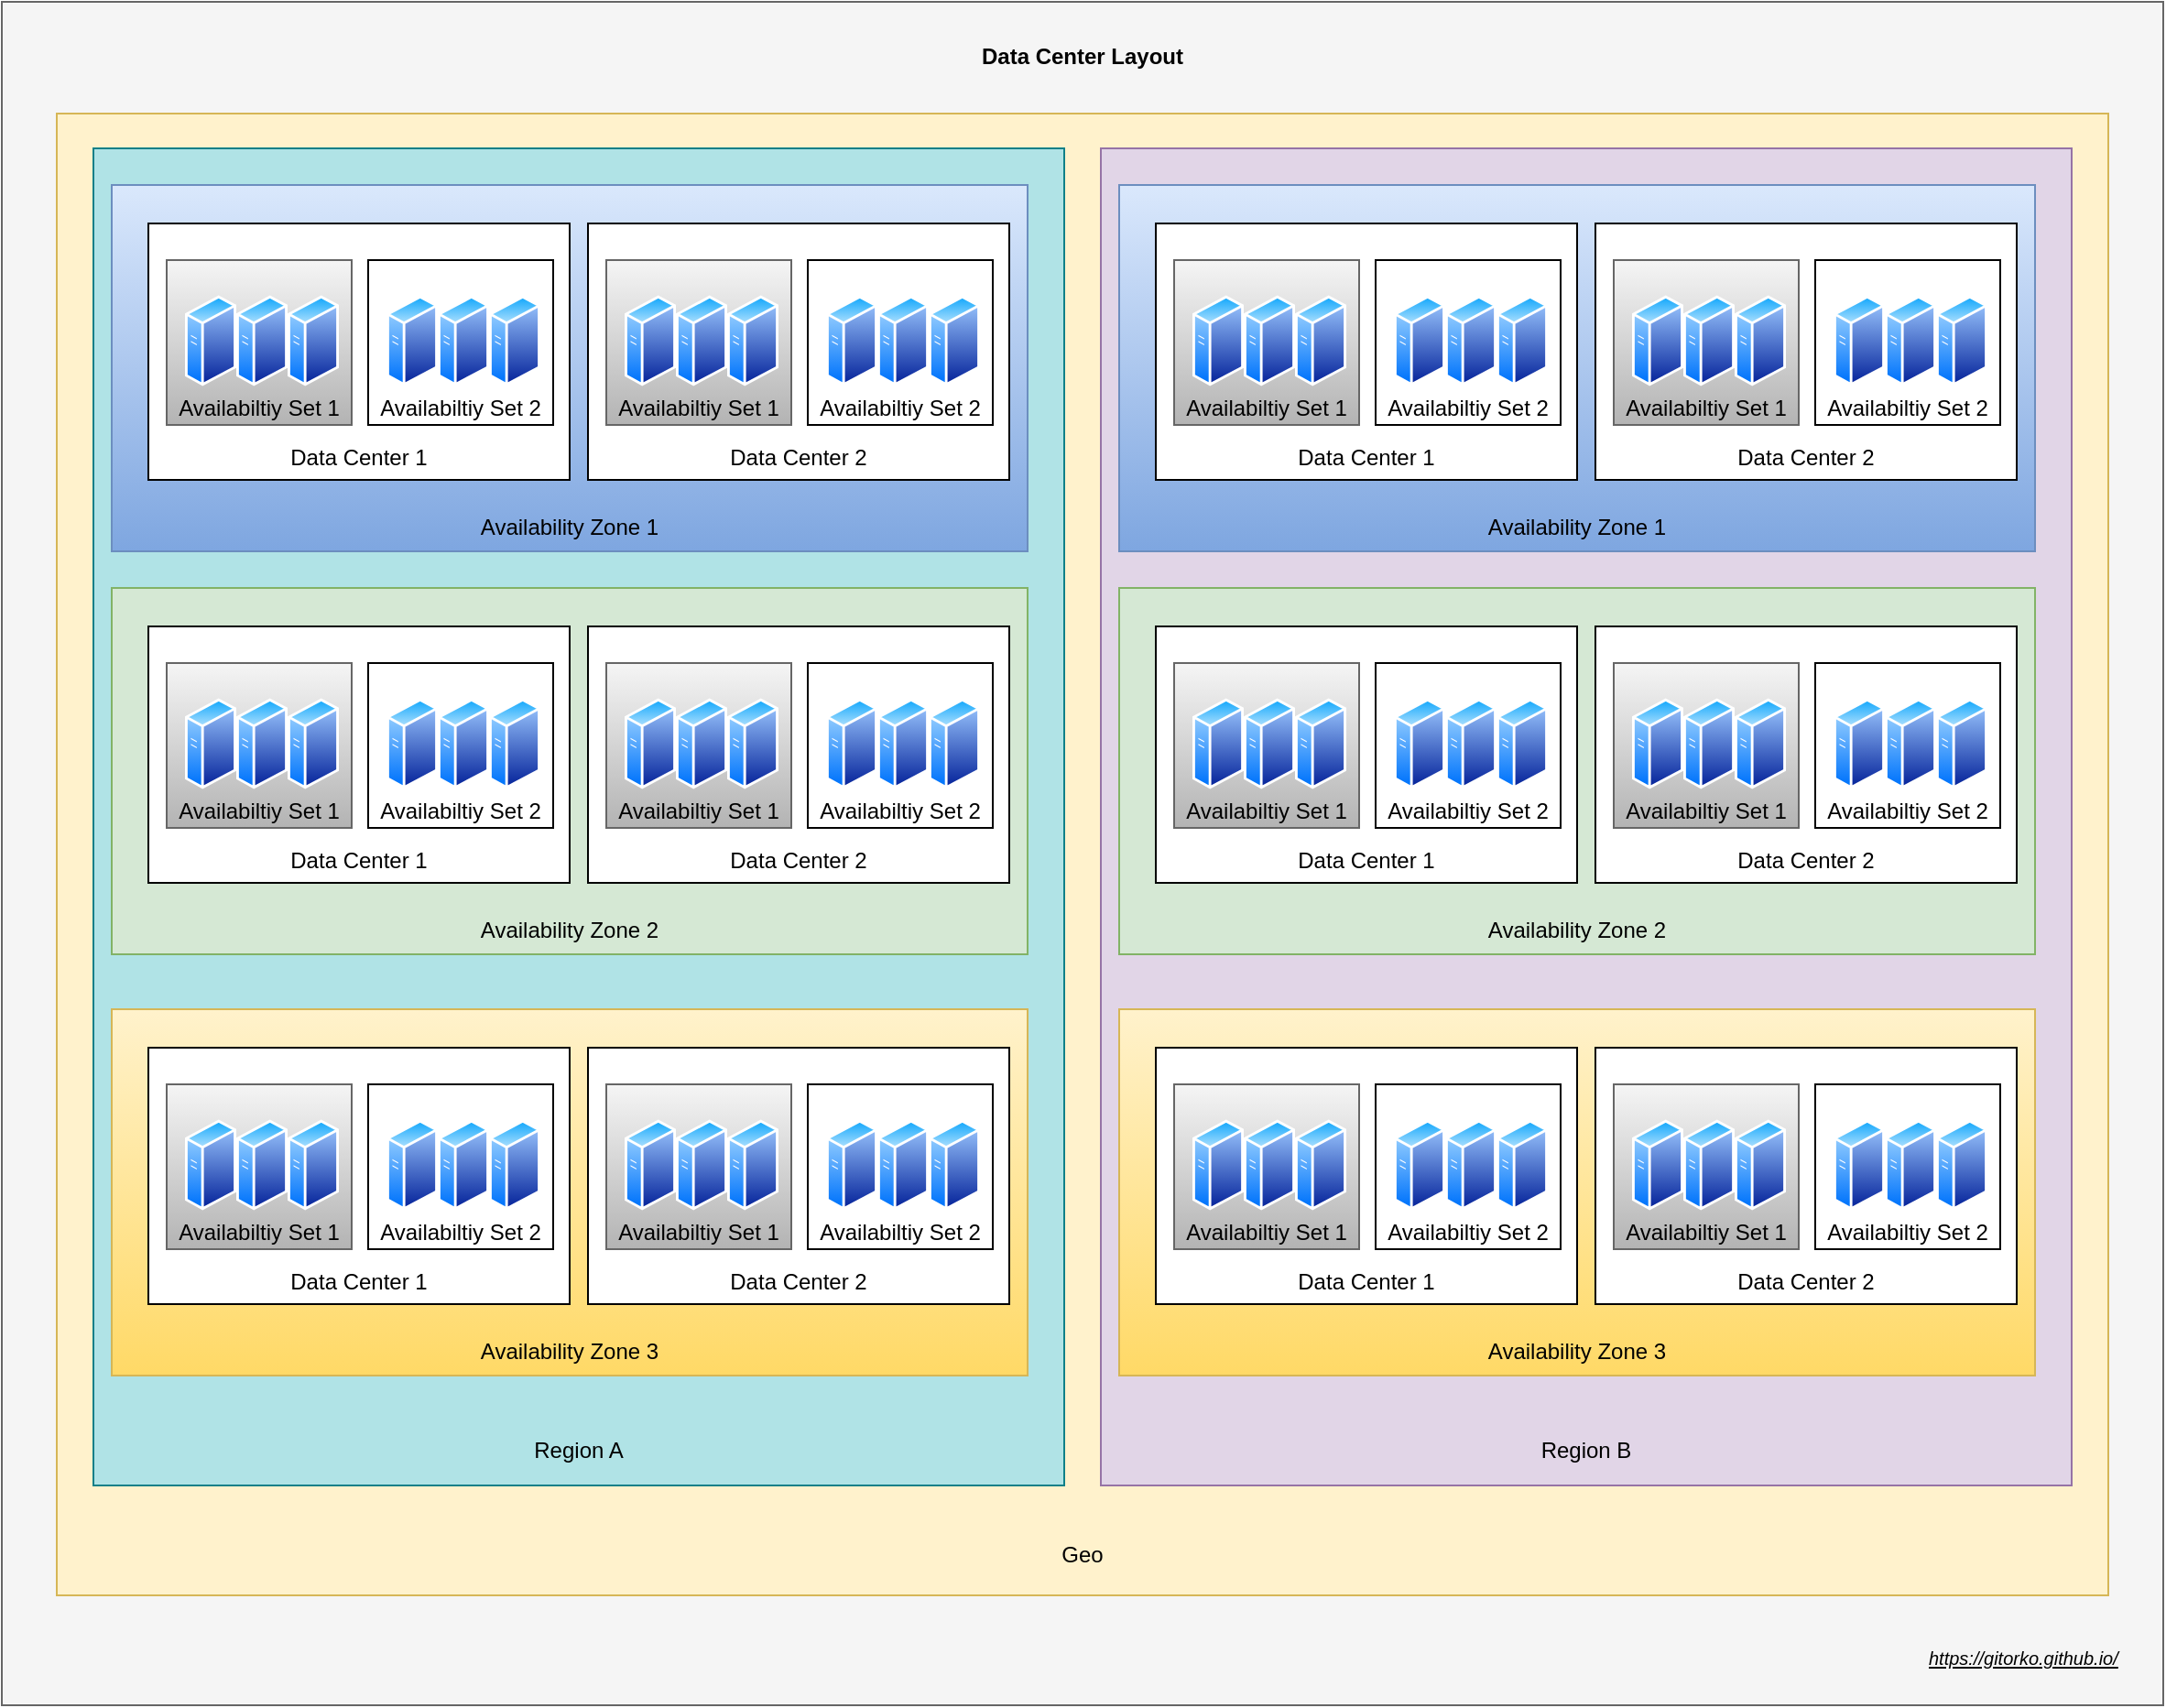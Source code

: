 <mxfile version="12.6.5" type="device"><diagram id="hxxT5WSWhQ-0UdxPVI84" name="Page-1"><mxGraphModel dx="2343" dy="1420" grid="1" gridSize="10" guides="1" tooltips="1" connect="1" arrows="1" fold="1" page="1" pageScale="1" pageWidth="500" pageHeight="1200" math="0" shadow="0"><root><mxCell id="0"/><mxCell id="1" parent="0"/><mxCell id="ix-x2Wey53huqDYVOXYV-2" value="" style="rounded=0;whiteSpace=wrap;html=1;fillColor=#f5f5f5;strokeColor=#666666;fontColor=#333333;" parent="1" vertex="1"><mxGeometry x="-460" y="40" width="1180" height="930" as="geometry"/></mxCell><mxCell id="grBBUN9Eb_gKrvY3kyUD-51" value="&lt;br&gt;&lt;br&gt;&lt;br&gt;&lt;br&gt;&lt;br&gt;&lt;br&gt;&lt;br&gt;&lt;br&gt;&lt;br&gt;&lt;br&gt;&lt;br&gt;&lt;br&gt;&lt;br&gt;&lt;br&gt;&lt;br&gt;&lt;br&gt;&lt;br&gt;&lt;br&gt;&lt;br&gt;&lt;br&gt;&lt;br&gt;&lt;br&gt;&lt;br&gt;&lt;br&gt;&lt;br&gt;&lt;br&gt;&lt;br&gt;&lt;br&gt;&lt;br&gt;&lt;br&gt;&lt;br&gt;&lt;br&gt;&lt;br&gt;&lt;br&gt;&lt;br&gt;&lt;br&gt;&lt;br&gt;&lt;br&gt;&lt;br&gt;&lt;br&gt;&lt;br&gt;&lt;br&gt;&lt;br&gt;&lt;br&gt;&lt;br&gt;&lt;br&gt;&lt;br&gt;&lt;br&gt;&lt;br&gt;&lt;br&gt;&lt;br&gt;&lt;br&gt;&lt;br&gt;Geo" style="rounded=0;whiteSpace=wrap;html=1;fillColor=#fff2cc;strokeColor=#d6b656;" parent="1" vertex="1"><mxGeometry x="-430" y="101" width="1120" height="809" as="geometry"/></mxCell><mxCell id="grBBUN9Eb_gKrvY3kyUD-216" value="&lt;br&gt;&lt;br&gt;&lt;br&gt;&lt;br&gt;&lt;br&gt;&lt;br&gt;&lt;br&gt;&lt;br&gt;&lt;br&gt;&lt;br&gt;&lt;br&gt;&lt;br&gt;&lt;br&gt;&lt;br&gt;&lt;br&gt;&lt;br&gt;&lt;br&gt;&lt;br&gt;&lt;br&gt;&lt;br&gt;&lt;br&gt;&lt;br&gt;&lt;br&gt;&lt;br&gt;&lt;br&gt;&lt;br&gt;&lt;br&gt;&lt;br&gt;&lt;br&gt;&lt;br&gt;&lt;br&gt;&lt;br&gt;&lt;br&gt;&lt;br&gt;&lt;br&gt;&lt;br&gt;&lt;br&gt;&lt;br&gt;&lt;br&gt;&lt;br&gt;&lt;br&gt;&lt;br&gt;&lt;br&gt;&lt;br&gt;&lt;br&gt;&lt;br&gt;&lt;br&gt;&lt;br&gt;Region B" style="rounded=0;whiteSpace=wrap;html=1;fillColor=#e1d5e7;strokeColor=#9673a6;" parent="1" vertex="1"><mxGeometry x="140" y="120" width="530" height="730" as="geometry"/></mxCell><mxCell id="grBBUN9Eb_gKrvY3kyUD-217" value="" style="group" parent="1" vertex="1" connectable="0"><mxGeometry x="150" y="140" width="500" height="241" as="geometry"/></mxCell><mxCell id="grBBUN9Eb_gKrvY3kyUD-218" value="&lt;br&gt;&lt;br&gt;&lt;br&gt;&lt;br&gt;&lt;br&gt;&lt;br&gt;&lt;br&gt;&lt;br&gt;&lt;br&gt;&lt;br&gt;&lt;br&gt;&lt;br&gt;Availability Zone 1" style="rounded=0;whiteSpace=wrap;html=1;gradientColor=#7ea6e0;fillColor=#dae8fc;strokeColor=#6c8ebf;" parent="grBBUN9Eb_gKrvY3kyUD-217" vertex="1"><mxGeometry width="500" height="200" as="geometry"/></mxCell><mxCell id="grBBUN9Eb_gKrvY3kyUD-219" value="&lt;br&gt;&lt;br&gt;&lt;br&gt;&lt;br&gt;&lt;br&gt;&lt;br&gt;&lt;br&gt;&lt;br&gt;Data Center 2" style="rounded=0;whiteSpace=wrap;html=1;" parent="grBBUN9Eb_gKrvY3kyUD-217" vertex="1"><mxGeometry x="260" y="21" width="230" height="140" as="geometry"/></mxCell><mxCell id="grBBUN9Eb_gKrvY3kyUD-220" value="" style="group;" parent="grBBUN9Eb_gKrvY3kyUD-217" vertex="1" connectable="0"><mxGeometry x="380" y="41" width="101" height="90" as="geometry"/></mxCell><mxCell id="grBBUN9Eb_gKrvY3kyUD-221" value="&lt;br&gt;&lt;br&gt;&lt;br&gt;&lt;br&gt;&lt;br&gt;Availabiltiy Set 2" style="rounded=0;whiteSpace=wrap;html=1;" parent="grBBUN9Eb_gKrvY3kyUD-220" vertex="1"><mxGeometry width="101" height="90" as="geometry"/></mxCell><mxCell id="grBBUN9Eb_gKrvY3kyUD-222" value="" style="aspect=fixed;perimeter=ellipsePerimeter;html=1;align=center;shadow=0;dashed=0;spacingTop=3;image;image=img/lib/active_directory/generic_server.svg;" parent="grBBUN9Eb_gKrvY3kyUD-220" vertex="1"><mxGeometry x="10" y="19" width="28.0" height="50" as="geometry"/></mxCell><mxCell id="grBBUN9Eb_gKrvY3kyUD-223" value="" style="aspect=fixed;perimeter=ellipsePerimeter;html=1;align=center;shadow=0;dashed=0;spacingTop=3;image;image=img/lib/active_directory/generic_server.svg;" parent="grBBUN9Eb_gKrvY3kyUD-220" vertex="1"><mxGeometry x="38" y="19" width="28.0" height="50" as="geometry"/></mxCell><mxCell id="grBBUN9Eb_gKrvY3kyUD-224" value="" style="aspect=fixed;perimeter=ellipsePerimeter;html=1;align=center;shadow=0;dashed=0;spacingTop=3;image;image=img/lib/active_directory/generic_server.svg;" parent="grBBUN9Eb_gKrvY3kyUD-220" vertex="1"><mxGeometry x="66" y="19" width="28.0" height="50" as="geometry"/></mxCell><mxCell id="grBBUN9Eb_gKrvY3kyUD-225" value="" style="group" parent="grBBUN9Eb_gKrvY3kyUD-217" vertex="1" connectable="0"><mxGeometry x="20" y="21" width="260" height="220" as="geometry"/></mxCell><mxCell id="grBBUN9Eb_gKrvY3kyUD-226" value="" style="group" parent="grBBUN9Eb_gKrvY3kyUD-225" vertex="1" connectable="0"><mxGeometry width="230" height="140" as="geometry"/></mxCell><mxCell id="grBBUN9Eb_gKrvY3kyUD-227" value="&lt;br&gt;&lt;br&gt;&lt;br&gt;&lt;br&gt;&lt;br&gt;&lt;br&gt;&lt;br&gt;&lt;br&gt;Data Center 1" style="rounded=0;whiteSpace=wrap;html=1;" parent="grBBUN9Eb_gKrvY3kyUD-226" vertex="1"><mxGeometry width="230" height="140" as="geometry"/></mxCell><mxCell id="grBBUN9Eb_gKrvY3kyUD-228" value="" style="group" parent="grBBUN9Eb_gKrvY3kyUD-226" vertex="1" connectable="0"><mxGeometry x="10" y="20" width="101" height="90" as="geometry"/></mxCell><mxCell id="grBBUN9Eb_gKrvY3kyUD-229" value="&lt;br&gt;&lt;br&gt;&lt;br&gt;&lt;br&gt;&lt;br&gt;Availabiltiy Set 1" style="rounded=0;whiteSpace=wrap;html=1;gradientColor=#b3b3b3;fillColor=#f5f5f5;strokeColor=#666666;" parent="grBBUN9Eb_gKrvY3kyUD-228" vertex="1"><mxGeometry width="101" height="90" as="geometry"/></mxCell><mxCell id="grBBUN9Eb_gKrvY3kyUD-230" value="" style="aspect=fixed;perimeter=ellipsePerimeter;html=1;align=center;shadow=0;dashed=0;spacingTop=3;image;image=img/lib/active_directory/generic_server.svg;" parent="grBBUN9Eb_gKrvY3kyUD-228" vertex="1"><mxGeometry x="10" y="19" width="28.0" height="50" as="geometry"/></mxCell><mxCell id="grBBUN9Eb_gKrvY3kyUD-231" value="" style="aspect=fixed;perimeter=ellipsePerimeter;html=1;align=center;shadow=0;dashed=0;spacingTop=3;image;image=img/lib/active_directory/generic_server.svg;" parent="grBBUN9Eb_gKrvY3kyUD-228" vertex="1"><mxGeometry x="38" y="19" width="28.0" height="50" as="geometry"/></mxCell><mxCell id="grBBUN9Eb_gKrvY3kyUD-232" value="" style="aspect=fixed;perimeter=ellipsePerimeter;html=1;align=center;shadow=0;dashed=0;spacingTop=3;image;image=img/lib/active_directory/generic_server.svg;" parent="grBBUN9Eb_gKrvY3kyUD-228" vertex="1"><mxGeometry x="66" y="19" width="28.0" height="50" as="geometry"/></mxCell><mxCell id="grBBUN9Eb_gKrvY3kyUD-233" value="" style="group" parent="grBBUN9Eb_gKrvY3kyUD-226" vertex="1" connectable="0"><mxGeometry x="120" y="20" width="101" height="90" as="geometry"/></mxCell><mxCell id="grBBUN9Eb_gKrvY3kyUD-234" value="&lt;br&gt;&lt;br&gt;&lt;br&gt;&lt;br&gt;&lt;br&gt;Availabiltiy Set 2" style="rounded=0;whiteSpace=wrap;html=1;" parent="grBBUN9Eb_gKrvY3kyUD-233" vertex="1"><mxGeometry width="101" height="90" as="geometry"/></mxCell><mxCell id="grBBUN9Eb_gKrvY3kyUD-235" value="" style="aspect=fixed;perimeter=ellipsePerimeter;html=1;align=center;shadow=0;dashed=0;spacingTop=3;image;image=img/lib/active_directory/generic_server.svg;" parent="grBBUN9Eb_gKrvY3kyUD-233" vertex="1"><mxGeometry x="10" y="19" width="28.0" height="50" as="geometry"/></mxCell><mxCell id="grBBUN9Eb_gKrvY3kyUD-236" value="" style="aspect=fixed;perimeter=ellipsePerimeter;html=1;align=center;shadow=0;dashed=0;spacingTop=3;image;image=img/lib/active_directory/generic_server.svg;" parent="grBBUN9Eb_gKrvY3kyUD-233" vertex="1"><mxGeometry x="38" y="19" width="28.0" height="50" as="geometry"/></mxCell><mxCell id="grBBUN9Eb_gKrvY3kyUD-237" value="" style="aspect=fixed;perimeter=ellipsePerimeter;html=1;align=center;shadow=0;dashed=0;spacingTop=3;image;image=img/lib/active_directory/generic_server.svg;" parent="grBBUN9Eb_gKrvY3kyUD-233" vertex="1"><mxGeometry x="66" y="19" width="28.0" height="50" as="geometry"/></mxCell><mxCell id="grBBUN9Eb_gKrvY3kyUD-238" value="" style="group;gradientColor=#b3b3b3;fillColor=#f5f5f5;strokeColor=#666666;" parent="grBBUN9Eb_gKrvY3kyUD-217" vertex="1" connectable="0"><mxGeometry x="270" y="41" width="101" height="90" as="geometry"/></mxCell><mxCell id="grBBUN9Eb_gKrvY3kyUD-239" value="&lt;br&gt;&lt;br&gt;&lt;br&gt;&lt;br&gt;&lt;br&gt;Availabiltiy Set 1" style="rounded=0;whiteSpace=wrap;html=1;gradientColor=#b3b3b3;fillColor=#f5f5f5;strokeColor=#666666;" parent="grBBUN9Eb_gKrvY3kyUD-238" vertex="1"><mxGeometry width="101" height="90" as="geometry"/></mxCell><mxCell id="grBBUN9Eb_gKrvY3kyUD-240" value="" style="aspect=fixed;perimeter=ellipsePerimeter;html=1;align=center;shadow=0;dashed=0;spacingTop=3;image;image=img/lib/active_directory/generic_server.svg;" parent="grBBUN9Eb_gKrvY3kyUD-238" vertex="1"><mxGeometry x="10" y="19" width="28.0" height="50" as="geometry"/></mxCell><mxCell id="grBBUN9Eb_gKrvY3kyUD-241" value="" style="aspect=fixed;perimeter=ellipsePerimeter;html=1;align=center;shadow=0;dashed=0;spacingTop=3;image;image=img/lib/active_directory/generic_server.svg;" parent="grBBUN9Eb_gKrvY3kyUD-238" vertex="1"><mxGeometry x="38" y="19" width="28.0" height="50" as="geometry"/></mxCell><mxCell id="grBBUN9Eb_gKrvY3kyUD-242" value="" style="aspect=fixed;perimeter=ellipsePerimeter;html=1;align=center;shadow=0;dashed=0;spacingTop=3;image;image=img/lib/active_directory/generic_server.svg;" parent="grBBUN9Eb_gKrvY3kyUD-238" vertex="1"><mxGeometry x="66" y="19" width="28.0" height="50" as="geometry"/></mxCell><mxCell id="grBBUN9Eb_gKrvY3kyUD-243" value="" style="group" parent="1" vertex="1" connectable="0"><mxGeometry x="150" y="350" width="500" height="241" as="geometry"/></mxCell><mxCell id="grBBUN9Eb_gKrvY3kyUD-244" value="&lt;br&gt;&lt;br&gt;&lt;br&gt;&lt;br&gt;&lt;br&gt;&lt;br&gt;&lt;br&gt;&lt;br&gt;&lt;br&gt;&lt;br&gt;&lt;br&gt;&lt;br&gt;Availability Zone 2" style="rounded=0;whiteSpace=wrap;html=1;fillColor=#d5e8d4;strokeColor=#82b366;" parent="grBBUN9Eb_gKrvY3kyUD-243" vertex="1"><mxGeometry y="10" width="500" height="200" as="geometry"/></mxCell><mxCell id="grBBUN9Eb_gKrvY3kyUD-245" value="&lt;br&gt;&lt;br&gt;&lt;br&gt;&lt;br&gt;&lt;br&gt;&lt;br&gt;&lt;br&gt;&lt;br&gt;Data Center 2" style="rounded=0;whiteSpace=wrap;html=1;" parent="grBBUN9Eb_gKrvY3kyUD-243" vertex="1"><mxGeometry x="260" y="31" width="230" height="140" as="geometry"/></mxCell><mxCell id="grBBUN9Eb_gKrvY3kyUD-246" value="" style="group;" parent="grBBUN9Eb_gKrvY3kyUD-243" vertex="1" connectable="0"><mxGeometry x="380" y="51" width="101" height="90" as="geometry"/></mxCell><mxCell id="grBBUN9Eb_gKrvY3kyUD-247" value="&lt;br&gt;&lt;br&gt;&lt;br&gt;&lt;br&gt;&lt;br&gt;Availabiltiy Set 2" style="rounded=0;whiteSpace=wrap;html=1;" parent="grBBUN9Eb_gKrvY3kyUD-246" vertex="1"><mxGeometry width="101" height="90" as="geometry"/></mxCell><mxCell id="grBBUN9Eb_gKrvY3kyUD-248" value="" style="aspect=fixed;perimeter=ellipsePerimeter;html=1;align=center;shadow=0;dashed=0;spacingTop=3;image;image=img/lib/active_directory/generic_server.svg;" parent="grBBUN9Eb_gKrvY3kyUD-246" vertex="1"><mxGeometry x="10" y="19" width="28.0" height="50" as="geometry"/></mxCell><mxCell id="grBBUN9Eb_gKrvY3kyUD-249" value="" style="aspect=fixed;perimeter=ellipsePerimeter;html=1;align=center;shadow=0;dashed=0;spacingTop=3;image;image=img/lib/active_directory/generic_server.svg;" parent="grBBUN9Eb_gKrvY3kyUD-246" vertex="1"><mxGeometry x="38" y="19" width="28.0" height="50" as="geometry"/></mxCell><mxCell id="grBBUN9Eb_gKrvY3kyUD-250" value="" style="aspect=fixed;perimeter=ellipsePerimeter;html=1;align=center;shadow=0;dashed=0;spacingTop=3;image;image=img/lib/active_directory/generic_server.svg;" parent="grBBUN9Eb_gKrvY3kyUD-246" vertex="1"><mxGeometry x="66" y="19" width="28.0" height="50" as="geometry"/></mxCell><mxCell id="grBBUN9Eb_gKrvY3kyUD-251" value="" style="group" parent="grBBUN9Eb_gKrvY3kyUD-243" vertex="1" connectable="0"><mxGeometry x="20" y="21" width="260" height="220" as="geometry"/></mxCell><mxCell id="grBBUN9Eb_gKrvY3kyUD-252" value="" style="group" parent="grBBUN9Eb_gKrvY3kyUD-251" vertex="1" connectable="0"><mxGeometry y="10" width="230" height="140" as="geometry"/></mxCell><mxCell id="grBBUN9Eb_gKrvY3kyUD-253" value="&lt;br&gt;&lt;br&gt;&lt;br&gt;&lt;br&gt;&lt;br&gt;&lt;br&gt;&lt;br&gt;&lt;br&gt;Data Center 1" style="rounded=0;whiteSpace=wrap;html=1;" parent="grBBUN9Eb_gKrvY3kyUD-252" vertex="1"><mxGeometry width="230" height="140" as="geometry"/></mxCell><mxCell id="grBBUN9Eb_gKrvY3kyUD-254" value="" style="group" parent="grBBUN9Eb_gKrvY3kyUD-252" vertex="1" connectable="0"><mxGeometry x="10" y="20" width="101" height="90" as="geometry"/></mxCell><mxCell id="grBBUN9Eb_gKrvY3kyUD-255" value="&lt;br&gt;&lt;br&gt;&lt;br&gt;&lt;br&gt;&lt;br&gt;Availabiltiy Set 1" style="rounded=0;whiteSpace=wrap;html=1;gradientColor=#b3b3b3;fillColor=#f5f5f5;strokeColor=#666666;" parent="grBBUN9Eb_gKrvY3kyUD-254" vertex="1"><mxGeometry width="101" height="90" as="geometry"/></mxCell><mxCell id="grBBUN9Eb_gKrvY3kyUD-256" value="" style="aspect=fixed;perimeter=ellipsePerimeter;html=1;align=center;shadow=0;dashed=0;spacingTop=3;image;image=img/lib/active_directory/generic_server.svg;" parent="grBBUN9Eb_gKrvY3kyUD-254" vertex="1"><mxGeometry x="10" y="19" width="28.0" height="50" as="geometry"/></mxCell><mxCell id="grBBUN9Eb_gKrvY3kyUD-257" value="" style="aspect=fixed;perimeter=ellipsePerimeter;html=1;align=center;shadow=0;dashed=0;spacingTop=3;image;image=img/lib/active_directory/generic_server.svg;" parent="grBBUN9Eb_gKrvY3kyUD-254" vertex="1"><mxGeometry x="38" y="19" width="28.0" height="50" as="geometry"/></mxCell><mxCell id="grBBUN9Eb_gKrvY3kyUD-258" value="" style="aspect=fixed;perimeter=ellipsePerimeter;html=1;align=center;shadow=0;dashed=0;spacingTop=3;image;image=img/lib/active_directory/generic_server.svg;" parent="grBBUN9Eb_gKrvY3kyUD-254" vertex="1"><mxGeometry x="66" y="19" width="28.0" height="50" as="geometry"/></mxCell><mxCell id="grBBUN9Eb_gKrvY3kyUD-259" value="" style="group" parent="grBBUN9Eb_gKrvY3kyUD-252" vertex="1" connectable="0"><mxGeometry x="120" y="20" width="101" height="90" as="geometry"/></mxCell><mxCell id="grBBUN9Eb_gKrvY3kyUD-260" value="&lt;br&gt;&lt;br&gt;&lt;br&gt;&lt;br&gt;&lt;br&gt;Availabiltiy Set 2" style="rounded=0;whiteSpace=wrap;html=1;" parent="grBBUN9Eb_gKrvY3kyUD-259" vertex="1"><mxGeometry width="101" height="90" as="geometry"/></mxCell><mxCell id="grBBUN9Eb_gKrvY3kyUD-261" value="" style="aspect=fixed;perimeter=ellipsePerimeter;html=1;align=center;shadow=0;dashed=0;spacingTop=3;image;image=img/lib/active_directory/generic_server.svg;" parent="grBBUN9Eb_gKrvY3kyUD-259" vertex="1"><mxGeometry x="10" y="19" width="28.0" height="50" as="geometry"/></mxCell><mxCell id="grBBUN9Eb_gKrvY3kyUD-262" value="" style="aspect=fixed;perimeter=ellipsePerimeter;html=1;align=center;shadow=0;dashed=0;spacingTop=3;image;image=img/lib/active_directory/generic_server.svg;" parent="grBBUN9Eb_gKrvY3kyUD-259" vertex="1"><mxGeometry x="38" y="19" width="28.0" height="50" as="geometry"/></mxCell><mxCell id="grBBUN9Eb_gKrvY3kyUD-263" value="" style="aspect=fixed;perimeter=ellipsePerimeter;html=1;align=center;shadow=0;dashed=0;spacingTop=3;image;image=img/lib/active_directory/generic_server.svg;" parent="grBBUN9Eb_gKrvY3kyUD-259" vertex="1"><mxGeometry x="66" y="19" width="28.0" height="50" as="geometry"/></mxCell><mxCell id="grBBUN9Eb_gKrvY3kyUD-264" value="" style="group;gradientColor=#b3b3b3;fillColor=#f5f5f5;strokeColor=#666666;" parent="grBBUN9Eb_gKrvY3kyUD-243" vertex="1" connectable="0"><mxGeometry x="270" y="51" width="101" height="90" as="geometry"/></mxCell><mxCell id="grBBUN9Eb_gKrvY3kyUD-265" value="&lt;br&gt;&lt;br&gt;&lt;br&gt;&lt;br&gt;&lt;br&gt;Availabiltiy Set 1" style="rounded=0;whiteSpace=wrap;html=1;gradientColor=#b3b3b3;fillColor=#f5f5f5;strokeColor=#666666;" parent="grBBUN9Eb_gKrvY3kyUD-264" vertex="1"><mxGeometry width="101" height="90" as="geometry"/></mxCell><mxCell id="grBBUN9Eb_gKrvY3kyUD-266" value="" style="aspect=fixed;perimeter=ellipsePerimeter;html=1;align=center;shadow=0;dashed=0;spacingTop=3;image;image=img/lib/active_directory/generic_server.svg;" parent="grBBUN9Eb_gKrvY3kyUD-264" vertex="1"><mxGeometry x="10" y="19" width="28.0" height="50" as="geometry"/></mxCell><mxCell id="grBBUN9Eb_gKrvY3kyUD-267" value="" style="aspect=fixed;perimeter=ellipsePerimeter;html=1;align=center;shadow=0;dashed=0;spacingTop=3;image;image=img/lib/active_directory/generic_server.svg;" parent="grBBUN9Eb_gKrvY3kyUD-264" vertex="1"><mxGeometry x="38" y="19" width="28.0" height="50" as="geometry"/></mxCell><mxCell id="grBBUN9Eb_gKrvY3kyUD-268" value="" style="aspect=fixed;perimeter=ellipsePerimeter;html=1;align=center;shadow=0;dashed=0;spacingTop=3;image;image=img/lib/active_directory/generic_server.svg;" parent="grBBUN9Eb_gKrvY3kyUD-264" vertex="1"><mxGeometry x="66" y="19" width="28.0" height="50" as="geometry"/></mxCell><mxCell id="grBBUN9Eb_gKrvY3kyUD-269" value="" style="group" parent="1" vertex="1" connectable="0"><mxGeometry x="150" y="590" width="500" height="241" as="geometry"/></mxCell><mxCell id="grBBUN9Eb_gKrvY3kyUD-270" value="" style="group" parent="grBBUN9Eb_gKrvY3kyUD-269" vertex="1" connectable="0"><mxGeometry width="500" height="241" as="geometry"/></mxCell><mxCell id="grBBUN9Eb_gKrvY3kyUD-271" value="&lt;br&gt;&lt;br&gt;&lt;br&gt;&lt;br&gt;&lt;br&gt;&lt;br&gt;&lt;br&gt;&lt;br&gt;&lt;br&gt;&lt;br&gt;&lt;br&gt;&lt;br&gt;Availability Zone 3" style="rounded=0;whiteSpace=wrap;html=1;gradientColor=#ffd966;fillColor=#fff2cc;strokeColor=#d6b656;" parent="grBBUN9Eb_gKrvY3kyUD-270" vertex="1"><mxGeometry width="500" height="200" as="geometry"/></mxCell><mxCell id="grBBUN9Eb_gKrvY3kyUD-272" value="&lt;br&gt;&lt;br&gt;&lt;br&gt;&lt;br&gt;&lt;br&gt;&lt;br&gt;&lt;br&gt;&lt;br&gt;Data Center 2" style="rounded=0;whiteSpace=wrap;html=1;" parent="grBBUN9Eb_gKrvY3kyUD-270" vertex="1"><mxGeometry x="260" y="21" width="230" height="140" as="geometry"/></mxCell><mxCell id="grBBUN9Eb_gKrvY3kyUD-273" value="" style="group;" parent="grBBUN9Eb_gKrvY3kyUD-270" vertex="1" connectable="0"><mxGeometry x="380" y="41" width="101" height="90" as="geometry"/></mxCell><mxCell id="grBBUN9Eb_gKrvY3kyUD-274" value="&lt;br&gt;&lt;br&gt;&lt;br&gt;&lt;br&gt;&lt;br&gt;Availabiltiy Set 2" style="rounded=0;whiteSpace=wrap;html=1;" parent="grBBUN9Eb_gKrvY3kyUD-273" vertex="1"><mxGeometry width="101" height="90" as="geometry"/></mxCell><mxCell id="grBBUN9Eb_gKrvY3kyUD-275" value="" style="aspect=fixed;perimeter=ellipsePerimeter;html=1;align=center;shadow=0;dashed=0;spacingTop=3;image;image=img/lib/active_directory/generic_server.svg;" parent="grBBUN9Eb_gKrvY3kyUD-273" vertex="1"><mxGeometry x="10" y="19" width="28.0" height="50" as="geometry"/></mxCell><mxCell id="grBBUN9Eb_gKrvY3kyUD-276" value="" style="aspect=fixed;perimeter=ellipsePerimeter;html=1;align=center;shadow=0;dashed=0;spacingTop=3;image;image=img/lib/active_directory/generic_server.svg;" parent="grBBUN9Eb_gKrvY3kyUD-273" vertex="1"><mxGeometry x="38" y="19" width="28.0" height="50" as="geometry"/></mxCell><mxCell id="grBBUN9Eb_gKrvY3kyUD-277" value="" style="aspect=fixed;perimeter=ellipsePerimeter;html=1;align=center;shadow=0;dashed=0;spacingTop=3;image;image=img/lib/active_directory/generic_server.svg;" parent="grBBUN9Eb_gKrvY3kyUD-273" vertex="1"><mxGeometry x="66" y="19" width="28.0" height="50" as="geometry"/></mxCell><mxCell id="grBBUN9Eb_gKrvY3kyUD-278" value="" style="group" parent="grBBUN9Eb_gKrvY3kyUD-270" vertex="1" connectable="0"><mxGeometry x="20" y="21" width="260" height="220" as="geometry"/></mxCell><mxCell id="grBBUN9Eb_gKrvY3kyUD-279" value="" style="group" parent="grBBUN9Eb_gKrvY3kyUD-278" vertex="1" connectable="0"><mxGeometry width="230" height="140" as="geometry"/></mxCell><mxCell id="grBBUN9Eb_gKrvY3kyUD-280" value="&lt;br&gt;&lt;br&gt;&lt;br&gt;&lt;br&gt;&lt;br&gt;&lt;br&gt;&lt;br&gt;&lt;br&gt;Data Center 1" style="rounded=0;whiteSpace=wrap;html=1;" parent="grBBUN9Eb_gKrvY3kyUD-279" vertex="1"><mxGeometry width="230" height="140" as="geometry"/></mxCell><mxCell id="grBBUN9Eb_gKrvY3kyUD-281" value="" style="group" parent="grBBUN9Eb_gKrvY3kyUD-279" vertex="1" connectable="0"><mxGeometry x="10" y="20" width="101" height="90" as="geometry"/></mxCell><mxCell id="grBBUN9Eb_gKrvY3kyUD-282" value="&lt;br&gt;&lt;br&gt;&lt;br&gt;&lt;br&gt;&lt;br&gt;Availabiltiy Set 1" style="rounded=0;whiteSpace=wrap;html=1;gradientColor=#b3b3b3;fillColor=#f5f5f5;strokeColor=#666666;" parent="grBBUN9Eb_gKrvY3kyUD-281" vertex="1"><mxGeometry width="101" height="90" as="geometry"/></mxCell><mxCell id="grBBUN9Eb_gKrvY3kyUD-283" value="" style="aspect=fixed;perimeter=ellipsePerimeter;html=1;align=center;shadow=0;dashed=0;spacingTop=3;image;image=img/lib/active_directory/generic_server.svg;" parent="grBBUN9Eb_gKrvY3kyUD-281" vertex="1"><mxGeometry x="10" y="19" width="28.0" height="50" as="geometry"/></mxCell><mxCell id="grBBUN9Eb_gKrvY3kyUD-284" value="" style="aspect=fixed;perimeter=ellipsePerimeter;html=1;align=center;shadow=0;dashed=0;spacingTop=3;image;image=img/lib/active_directory/generic_server.svg;" parent="grBBUN9Eb_gKrvY3kyUD-281" vertex="1"><mxGeometry x="38" y="19" width="28.0" height="50" as="geometry"/></mxCell><mxCell id="grBBUN9Eb_gKrvY3kyUD-285" value="" style="aspect=fixed;perimeter=ellipsePerimeter;html=1;align=center;shadow=0;dashed=0;spacingTop=3;image;image=img/lib/active_directory/generic_server.svg;" parent="grBBUN9Eb_gKrvY3kyUD-281" vertex="1"><mxGeometry x="66" y="19" width="28.0" height="50" as="geometry"/></mxCell><mxCell id="grBBUN9Eb_gKrvY3kyUD-286" value="" style="group" parent="grBBUN9Eb_gKrvY3kyUD-279" vertex="1" connectable="0"><mxGeometry x="120" y="20" width="101" height="90" as="geometry"/></mxCell><mxCell id="grBBUN9Eb_gKrvY3kyUD-287" value="&lt;br&gt;&lt;br&gt;&lt;br&gt;&lt;br&gt;&lt;br&gt;Availabiltiy Set 2" style="rounded=0;whiteSpace=wrap;html=1;" parent="grBBUN9Eb_gKrvY3kyUD-286" vertex="1"><mxGeometry width="101" height="90" as="geometry"/></mxCell><mxCell id="grBBUN9Eb_gKrvY3kyUD-288" value="" style="aspect=fixed;perimeter=ellipsePerimeter;html=1;align=center;shadow=0;dashed=0;spacingTop=3;image;image=img/lib/active_directory/generic_server.svg;" parent="grBBUN9Eb_gKrvY3kyUD-286" vertex="1"><mxGeometry x="10" y="19" width="28.0" height="50" as="geometry"/></mxCell><mxCell id="grBBUN9Eb_gKrvY3kyUD-289" value="" style="aspect=fixed;perimeter=ellipsePerimeter;html=1;align=center;shadow=0;dashed=0;spacingTop=3;image;image=img/lib/active_directory/generic_server.svg;" parent="grBBUN9Eb_gKrvY3kyUD-286" vertex="1"><mxGeometry x="38" y="19" width="28.0" height="50" as="geometry"/></mxCell><mxCell id="grBBUN9Eb_gKrvY3kyUD-290" value="" style="aspect=fixed;perimeter=ellipsePerimeter;html=1;align=center;shadow=0;dashed=0;spacingTop=3;image;image=img/lib/active_directory/generic_server.svg;" parent="grBBUN9Eb_gKrvY3kyUD-286" vertex="1"><mxGeometry x="66" y="19" width="28.0" height="50" as="geometry"/></mxCell><mxCell id="grBBUN9Eb_gKrvY3kyUD-291" value="" style="group;gradientColor=#b3b3b3;fillColor=#f5f5f5;strokeColor=#666666;" parent="grBBUN9Eb_gKrvY3kyUD-270" vertex="1" connectable="0"><mxGeometry x="270" y="41" width="101" height="90" as="geometry"/></mxCell><mxCell id="grBBUN9Eb_gKrvY3kyUD-292" value="&lt;br&gt;&lt;br&gt;&lt;br&gt;&lt;br&gt;&lt;br&gt;Availabiltiy Set 1" style="rounded=0;whiteSpace=wrap;html=1;gradientColor=#b3b3b3;fillColor=#f5f5f5;strokeColor=#666666;" parent="grBBUN9Eb_gKrvY3kyUD-291" vertex="1"><mxGeometry width="101" height="90" as="geometry"/></mxCell><mxCell id="grBBUN9Eb_gKrvY3kyUD-293" value="" style="aspect=fixed;perimeter=ellipsePerimeter;html=1;align=center;shadow=0;dashed=0;spacingTop=3;image;image=img/lib/active_directory/generic_server.svg;" parent="grBBUN9Eb_gKrvY3kyUD-291" vertex="1"><mxGeometry x="10" y="19" width="28.0" height="50" as="geometry"/></mxCell><mxCell id="grBBUN9Eb_gKrvY3kyUD-294" value="" style="aspect=fixed;perimeter=ellipsePerimeter;html=1;align=center;shadow=0;dashed=0;spacingTop=3;image;image=img/lib/active_directory/generic_server.svg;" parent="grBBUN9Eb_gKrvY3kyUD-291" vertex="1"><mxGeometry x="38" y="19" width="28.0" height="50" as="geometry"/></mxCell><mxCell id="grBBUN9Eb_gKrvY3kyUD-295" value="" style="aspect=fixed;perimeter=ellipsePerimeter;html=1;align=center;shadow=0;dashed=0;spacingTop=3;image;image=img/lib/active_directory/generic_server.svg;" parent="grBBUN9Eb_gKrvY3kyUD-291" vertex="1"><mxGeometry x="66" y="19" width="28.0" height="50" as="geometry"/></mxCell><UserObject label="&lt;i&gt;&lt;u&gt;&lt;font style=&quot;font-size: 10px&quot;&gt;https://gitorko.github.io/&lt;/font&gt;&lt;/u&gt;&lt;/i&gt;" link="https://gitorko.github.io/" id="ix-x2Wey53huqDYVOXYV-1"><mxCell style="text;html=1;" parent="1" vertex="1"><mxGeometry x="590" y="930" width="110" height="30" as="geometry"/></mxCell></UserObject><mxCell id="grBBUN9Eb_gKrvY3kyUD-8" value="&lt;br&gt;&lt;br&gt;&lt;br&gt;&lt;br&gt;&lt;br&gt;&lt;br&gt;&lt;br&gt;&lt;br&gt;&lt;br&gt;&lt;br&gt;&lt;br&gt;&lt;br&gt;&lt;br&gt;&lt;br&gt;&lt;br&gt;&lt;br&gt;&lt;br&gt;&lt;br&gt;&lt;br&gt;&lt;br&gt;&lt;br&gt;&lt;br&gt;&lt;br&gt;&lt;br&gt;&lt;br&gt;&lt;br&gt;&lt;br&gt;&lt;br&gt;&lt;br&gt;&lt;br&gt;&lt;br&gt;&lt;br&gt;&lt;br&gt;&lt;br&gt;&lt;br&gt;&lt;br&gt;&lt;br&gt;&lt;br&gt;&lt;br&gt;&lt;br&gt;&lt;br&gt;&lt;br&gt;&lt;br&gt;&lt;br&gt;&lt;br&gt;&lt;br&gt;&lt;br&gt;&lt;br&gt;Region A" style="rounded=0;whiteSpace=wrap;html=1;fillColor=#b0e3e6;strokeColor=#0e8088;" parent="1" vertex="1"><mxGeometry x="-410" y="120" width="530" height="730" as="geometry"/></mxCell><mxCell id="grBBUN9Eb_gKrvY3kyUD-160" value="" style="group" parent="1" vertex="1" connectable="0"><mxGeometry x="-400" y="140" width="500" height="241" as="geometry"/></mxCell><mxCell id="grBBUN9Eb_gKrvY3kyUD-161" value="&lt;br&gt;&lt;br&gt;&lt;br&gt;&lt;br&gt;&lt;br&gt;&lt;br&gt;&lt;br&gt;&lt;br&gt;&lt;br&gt;&lt;br&gt;&lt;br&gt;&lt;br&gt;Availability Zone 1" style="rounded=0;whiteSpace=wrap;html=1;gradientColor=#7ea6e0;fillColor=#dae8fc;strokeColor=#6c8ebf;" parent="grBBUN9Eb_gKrvY3kyUD-160" vertex="1"><mxGeometry width="500" height="200" as="geometry"/></mxCell><mxCell id="grBBUN9Eb_gKrvY3kyUD-162" value="&lt;br&gt;&lt;br&gt;&lt;br&gt;&lt;br&gt;&lt;br&gt;&lt;br&gt;&lt;br&gt;&lt;br&gt;Data Center 2" style="rounded=0;whiteSpace=wrap;html=1;" parent="grBBUN9Eb_gKrvY3kyUD-160" vertex="1"><mxGeometry x="260" y="21" width="230" height="140" as="geometry"/></mxCell><mxCell id="grBBUN9Eb_gKrvY3kyUD-163" value="" style="group;" parent="grBBUN9Eb_gKrvY3kyUD-160" vertex="1" connectable="0"><mxGeometry x="380" y="41" width="101" height="90" as="geometry"/></mxCell><mxCell id="grBBUN9Eb_gKrvY3kyUD-164" value="&lt;br&gt;&lt;br&gt;&lt;br&gt;&lt;br&gt;&lt;br&gt;Availabiltiy Set 2" style="rounded=0;whiteSpace=wrap;html=1;" parent="grBBUN9Eb_gKrvY3kyUD-163" vertex="1"><mxGeometry width="101" height="90" as="geometry"/></mxCell><mxCell id="grBBUN9Eb_gKrvY3kyUD-165" value="" style="aspect=fixed;perimeter=ellipsePerimeter;html=1;align=center;shadow=0;dashed=0;spacingTop=3;image;image=img/lib/active_directory/generic_server.svg;" parent="grBBUN9Eb_gKrvY3kyUD-163" vertex="1"><mxGeometry x="10" y="19" width="28.0" height="50" as="geometry"/></mxCell><mxCell id="grBBUN9Eb_gKrvY3kyUD-166" value="" style="aspect=fixed;perimeter=ellipsePerimeter;html=1;align=center;shadow=0;dashed=0;spacingTop=3;image;image=img/lib/active_directory/generic_server.svg;" parent="grBBUN9Eb_gKrvY3kyUD-163" vertex="1"><mxGeometry x="38" y="19" width="28.0" height="50" as="geometry"/></mxCell><mxCell id="grBBUN9Eb_gKrvY3kyUD-167" value="" style="aspect=fixed;perimeter=ellipsePerimeter;html=1;align=center;shadow=0;dashed=0;spacingTop=3;image;image=img/lib/active_directory/generic_server.svg;" parent="grBBUN9Eb_gKrvY3kyUD-163" vertex="1"><mxGeometry x="66" y="19" width="28.0" height="50" as="geometry"/></mxCell><mxCell id="grBBUN9Eb_gKrvY3kyUD-168" value="" style="group" parent="grBBUN9Eb_gKrvY3kyUD-160" vertex="1" connectable="0"><mxGeometry x="20" y="21" width="260" height="220" as="geometry"/></mxCell><mxCell id="grBBUN9Eb_gKrvY3kyUD-169" value="" style="group" parent="grBBUN9Eb_gKrvY3kyUD-168" vertex="1" connectable="0"><mxGeometry width="230" height="140" as="geometry"/></mxCell><mxCell id="grBBUN9Eb_gKrvY3kyUD-170" value="&lt;br&gt;&lt;br&gt;&lt;br&gt;&lt;br&gt;&lt;br&gt;&lt;br&gt;&lt;br&gt;&lt;br&gt;Data Center 1" style="rounded=0;whiteSpace=wrap;html=1;" parent="grBBUN9Eb_gKrvY3kyUD-169" vertex="1"><mxGeometry width="230" height="140" as="geometry"/></mxCell><mxCell id="grBBUN9Eb_gKrvY3kyUD-171" value="" style="group" parent="grBBUN9Eb_gKrvY3kyUD-169" vertex="1" connectable="0"><mxGeometry x="10" y="20" width="101" height="90" as="geometry"/></mxCell><mxCell id="grBBUN9Eb_gKrvY3kyUD-172" value="&lt;br&gt;&lt;br&gt;&lt;br&gt;&lt;br&gt;&lt;br&gt;Availabiltiy Set 1" style="rounded=0;whiteSpace=wrap;html=1;gradientColor=#b3b3b3;fillColor=#f5f5f5;strokeColor=#666666;" parent="grBBUN9Eb_gKrvY3kyUD-171" vertex="1"><mxGeometry width="101" height="90" as="geometry"/></mxCell><mxCell id="grBBUN9Eb_gKrvY3kyUD-173" value="" style="aspect=fixed;perimeter=ellipsePerimeter;html=1;align=center;shadow=0;dashed=0;spacingTop=3;image;image=img/lib/active_directory/generic_server.svg;" parent="grBBUN9Eb_gKrvY3kyUD-171" vertex="1"><mxGeometry x="10" y="19" width="28.0" height="50" as="geometry"/></mxCell><mxCell id="grBBUN9Eb_gKrvY3kyUD-174" value="" style="aspect=fixed;perimeter=ellipsePerimeter;html=1;align=center;shadow=0;dashed=0;spacingTop=3;image;image=img/lib/active_directory/generic_server.svg;" parent="grBBUN9Eb_gKrvY3kyUD-171" vertex="1"><mxGeometry x="38" y="19" width="28.0" height="50" as="geometry"/></mxCell><mxCell id="grBBUN9Eb_gKrvY3kyUD-175" value="" style="aspect=fixed;perimeter=ellipsePerimeter;html=1;align=center;shadow=0;dashed=0;spacingTop=3;image;image=img/lib/active_directory/generic_server.svg;" parent="grBBUN9Eb_gKrvY3kyUD-171" vertex="1"><mxGeometry x="66" y="19" width="28.0" height="50" as="geometry"/></mxCell><mxCell id="grBBUN9Eb_gKrvY3kyUD-176" value="" style="group" parent="grBBUN9Eb_gKrvY3kyUD-169" vertex="1" connectable="0"><mxGeometry x="120" y="20" width="101" height="90" as="geometry"/></mxCell><mxCell id="grBBUN9Eb_gKrvY3kyUD-177" value="&lt;br&gt;&lt;br&gt;&lt;br&gt;&lt;br&gt;&lt;br&gt;Availabiltiy Set 2" style="rounded=0;whiteSpace=wrap;html=1;" parent="grBBUN9Eb_gKrvY3kyUD-176" vertex="1"><mxGeometry width="101" height="90" as="geometry"/></mxCell><mxCell id="grBBUN9Eb_gKrvY3kyUD-178" value="" style="aspect=fixed;perimeter=ellipsePerimeter;html=1;align=center;shadow=0;dashed=0;spacingTop=3;image;image=img/lib/active_directory/generic_server.svg;" parent="grBBUN9Eb_gKrvY3kyUD-176" vertex="1"><mxGeometry x="10" y="19" width="28.0" height="50" as="geometry"/></mxCell><mxCell id="grBBUN9Eb_gKrvY3kyUD-179" value="" style="aspect=fixed;perimeter=ellipsePerimeter;html=1;align=center;shadow=0;dashed=0;spacingTop=3;image;image=img/lib/active_directory/generic_server.svg;" parent="grBBUN9Eb_gKrvY3kyUD-176" vertex="1"><mxGeometry x="38" y="19" width="28.0" height="50" as="geometry"/></mxCell><mxCell id="grBBUN9Eb_gKrvY3kyUD-180" value="" style="aspect=fixed;perimeter=ellipsePerimeter;html=1;align=center;shadow=0;dashed=0;spacingTop=3;image;image=img/lib/active_directory/generic_server.svg;" parent="grBBUN9Eb_gKrvY3kyUD-176" vertex="1"><mxGeometry x="66" y="19" width="28.0" height="50" as="geometry"/></mxCell><mxCell id="grBBUN9Eb_gKrvY3kyUD-181" value="" style="group;gradientColor=#b3b3b3;fillColor=#f5f5f5;strokeColor=#666666;" parent="grBBUN9Eb_gKrvY3kyUD-160" vertex="1" connectable="0"><mxGeometry x="270" y="41" width="101" height="90" as="geometry"/></mxCell><mxCell id="grBBUN9Eb_gKrvY3kyUD-182" value="&lt;br&gt;&lt;br&gt;&lt;br&gt;&lt;br&gt;&lt;br&gt;Availabiltiy Set 1" style="rounded=0;whiteSpace=wrap;html=1;gradientColor=#b3b3b3;fillColor=#f5f5f5;strokeColor=#666666;" parent="grBBUN9Eb_gKrvY3kyUD-181" vertex="1"><mxGeometry width="101" height="90" as="geometry"/></mxCell><mxCell id="grBBUN9Eb_gKrvY3kyUD-183" value="" style="aspect=fixed;perimeter=ellipsePerimeter;html=1;align=center;shadow=0;dashed=0;spacingTop=3;image;image=img/lib/active_directory/generic_server.svg;" parent="grBBUN9Eb_gKrvY3kyUD-181" vertex="1"><mxGeometry x="10" y="19" width="28.0" height="50" as="geometry"/></mxCell><mxCell id="grBBUN9Eb_gKrvY3kyUD-184" value="" style="aspect=fixed;perimeter=ellipsePerimeter;html=1;align=center;shadow=0;dashed=0;spacingTop=3;image;image=img/lib/active_directory/generic_server.svg;" parent="grBBUN9Eb_gKrvY3kyUD-181" vertex="1"><mxGeometry x="38" y="19" width="28.0" height="50" as="geometry"/></mxCell><mxCell id="grBBUN9Eb_gKrvY3kyUD-185" value="" style="aspect=fixed;perimeter=ellipsePerimeter;html=1;align=center;shadow=0;dashed=0;spacingTop=3;image;image=img/lib/active_directory/generic_server.svg;" parent="grBBUN9Eb_gKrvY3kyUD-181" vertex="1"><mxGeometry x="66" y="19" width="28.0" height="50" as="geometry"/></mxCell><mxCell id="grBBUN9Eb_gKrvY3kyUD-187" value="" style="group" parent="1" vertex="1" connectable="0"><mxGeometry x="-400" y="350" width="500" height="241" as="geometry"/></mxCell><mxCell id="grBBUN9Eb_gKrvY3kyUD-188" value="&lt;br&gt;&lt;br&gt;&lt;br&gt;&lt;br&gt;&lt;br&gt;&lt;br&gt;&lt;br&gt;&lt;br&gt;&lt;br&gt;&lt;br&gt;&lt;br&gt;&lt;br&gt;Availability Zone 2" style="rounded=0;whiteSpace=wrap;html=1;fillColor=#d5e8d4;strokeColor=#82b366;" parent="grBBUN9Eb_gKrvY3kyUD-187" vertex="1"><mxGeometry y="10" width="500" height="200" as="geometry"/></mxCell><mxCell id="grBBUN9Eb_gKrvY3kyUD-189" value="&lt;br&gt;&lt;br&gt;&lt;br&gt;&lt;br&gt;&lt;br&gt;&lt;br&gt;&lt;br&gt;&lt;br&gt;Data Center 2" style="rounded=0;whiteSpace=wrap;html=1;" parent="grBBUN9Eb_gKrvY3kyUD-187" vertex="1"><mxGeometry x="260" y="31" width="230" height="140" as="geometry"/></mxCell><mxCell id="grBBUN9Eb_gKrvY3kyUD-190" value="" style="group;" parent="grBBUN9Eb_gKrvY3kyUD-187" vertex="1" connectable="0"><mxGeometry x="380" y="51" width="101" height="90" as="geometry"/></mxCell><mxCell id="grBBUN9Eb_gKrvY3kyUD-191" value="&lt;br&gt;&lt;br&gt;&lt;br&gt;&lt;br&gt;&lt;br&gt;Availabiltiy Set 2" style="rounded=0;whiteSpace=wrap;html=1;" parent="grBBUN9Eb_gKrvY3kyUD-190" vertex="1"><mxGeometry width="101" height="90" as="geometry"/></mxCell><mxCell id="grBBUN9Eb_gKrvY3kyUD-192" value="" style="aspect=fixed;perimeter=ellipsePerimeter;html=1;align=center;shadow=0;dashed=0;spacingTop=3;image;image=img/lib/active_directory/generic_server.svg;" parent="grBBUN9Eb_gKrvY3kyUD-190" vertex="1"><mxGeometry x="10" y="19" width="28.0" height="50" as="geometry"/></mxCell><mxCell id="grBBUN9Eb_gKrvY3kyUD-193" value="" style="aspect=fixed;perimeter=ellipsePerimeter;html=1;align=center;shadow=0;dashed=0;spacingTop=3;image;image=img/lib/active_directory/generic_server.svg;" parent="grBBUN9Eb_gKrvY3kyUD-190" vertex="1"><mxGeometry x="38" y="19" width="28.0" height="50" as="geometry"/></mxCell><mxCell id="grBBUN9Eb_gKrvY3kyUD-194" value="" style="aspect=fixed;perimeter=ellipsePerimeter;html=1;align=center;shadow=0;dashed=0;spacingTop=3;image;image=img/lib/active_directory/generic_server.svg;" parent="grBBUN9Eb_gKrvY3kyUD-190" vertex="1"><mxGeometry x="66" y="19" width="28.0" height="50" as="geometry"/></mxCell><mxCell id="grBBUN9Eb_gKrvY3kyUD-195" value="" style="group" parent="grBBUN9Eb_gKrvY3kyUD-187" vertex="1" connectable="0"><mxGeometry x="20" y="21" width="260" height="220" as="geometry"/></mxCell><mxCell id="grBBUN9Eb_gKrvY3kyUD-196" value="" style="group" parent="grBBUN9Eb_gKrvY3kyUD-195" vertex="1" connectable="0"><mxGeometry y="10" width="230" height="140" as="geometry"/></mxCell><mxCell id="grBBUN9Eb_gKrvY3kyUD-197" value="&lt;br&gt;&lt;br&gt;&lt;br&gt;&lt;br&gt;&lt;br&gt;&lt;br&gt;&lt;br&gt;&lt;br&gt;Data Center 1" style="rounded=0;whiteSpace=wrap;html=1;" parent="grBBUN9Eb_gKrvY3kyUD-196" vertex="1"><mxGeometry width="230" height="140" as="geometry"/></mxCell><mxCell id="grBBUN9Eb_gKrvY3kyUD-198" value="" style="group" parent="grBBUN9Eb_gKrvY3kyUD-196" vertex="1" connectable="0"><mxGeometry x="10" y="20" width="101" height="90" as="geometry"/></mxCell><mxCell id="grBBUN9Eb_gKrvY3kyUD-199" value="&lt;br&gt;&lt;br&gt;&lt;br&gt;&lt;br&gt;&lt;br&gt;Availabiltiy Set 1" style="rounded=0;whiteSpace=wrap;html=1;gradientColor=#b3b3b3;fillColor=#f5f5f5;strokeColor=#666666;" parent="grBBUN9Eb_gKrvY3kyUD-198" vertex="1"><mxGeometry width="101" height="90" as="geometry"/></mxCell><mxCell id="grBBUN9Eb_gKrvY3kyUD-200" value="" style="aspect=fixed;perimeter=ellipsePerimeter;html=1;align=center;shadow=0;dashed=0;spacingTop=3;image;image=img/lib/active_directory/generic_server.svg;" parent="grBBUN9Eb_gKrvY3kyUD-198" vertex="1"><mxGeometry x="10" y="19" width="28.0" height="50" as="geometry"/></mxCell><mxCell id="grBBUN9Eb_gKrvY3kyUD-201" value="" style="aspect=fixed;perimeter=ellipsePerimeter;html=1;align=center;shadow=0;dashed=0;spacingTop=3;image;image=img/lib/active_directory/generic_server.svg;" parent="grBBUN9Eb_gKrvY3kyUD-198" vertex="1"><mxGeometry x="38" y="19" width="28.0" height="50" as="geometry"/></mxCell><mxCell id="grBBUN9Eb_gKrvY3kyUD-202" value="" style="aspect=fixed;perimeter=ellipsePerimeter;html=1;align=center;shadow=0;dashed=0;spacingTop=3;image;image=img/lib/active_directory/generic_server.svg;" parent="grBBUN9Eb_gKrvY3kyUD-198" vertex="1"><mxGeometry x="66" y="19" width="28.0" height="50" as="geometry"/></mxCell><mxCell id="grBBUN9Eb_gKrvY3kyUD-203" value="" style="group" parent="grBBUN9Eb_gKrvY3kyUD-196" vertex="1" connectable="0"><mxGeometry x="120" y="20" width="101" height="90" as="geometry"/></mxCell><mxCell id="grBBUN9Eb_gKrvY3kyUD-204" value="&lt;br&gt;&lt;br&gt;&lt;br&gt;&lt;br&gt;&lt;br&gt;Availabiltiy Set 2" style="rounded=0;whiteSpace=wrap;html=1;" parent="grBBUN9Eb_gKrvY3kyUD-203" vertex="1"><mxGeometry width="101" height="90" as="geometry"/></mxCell><mxCell id="grBBUN9Eb_gKrvY3kyUD-205" value="" style="aspect=fixed;perimeter=ellipsePerimeter;html=1;align=center;shadow=0;dashed=0;spacingTop=3;image;image=img/lib/active_directory/generic_server.svg;" parent="grBBUN9Eb_gKrvY3kyUD-203" vertex="1"><mxGeometry x="10" y="19" width="28.0" height="50" as="geometry"/></mxCell><mxCell id="grBBUN9Eb_gKrvY3kyUD-206" value="" style="aspect=fixed;perimeter=ellipsePerimeter;html=1;align=center;shadow=0;dashed=0;spacingTop=3;image;image=img/lib/active_directory/generic_server.svg;" parent="grBBUN9Eb_gKrvY3kyUD-203" vertex="1"><mxGeometry x="38" y="19" width="28.0" height="50" as="geometry"/></mxCell><mxCell id="grBBUN9Eb_gKrvY3kyUD-207" value="" style="aspect=fixed;perimeter=ellipsePerimeter;html=1;align=center;shadow=0;dashed=0;spacingTop=3;image;image=img/lib/active_directory/generic_server.svg;" parent="grBBUN9Eb_gKrvY3kyUD-203" vertex="1"><mxGeometry x="66" y="19" width="28.0" height="50" as="geometry"/></mxCell><mxCell id="grBBUN9Eb_gKrvY3kyUD-208" value="" style="group;gradientColor=#b3b3b3;fillColor=#f5f5f5;strokeColor=#666666;" parent="grBBUN9Eb_gKrvY3kyUD-187" vertex="1" connectable="0"><mxGeometry x="270" y="51" width="101" height="90" as="geometry"/></mxCell><mxCell id="grBBUN9Eb_gKrvY3kyUD-209" value="&lt;br&gt;&lt;br&gt;&lt;br&gt;&lt;br&gt;&lt;br&gt;Availabiltiy Set 1" style="rounded=0;whiteSpace=wrap;html=1;gradientColor=#b3b3b3;fillColor=#f5f5f5;strokeColor=#666666;" parent="grBBUN9Eb_gKrvY3kyUD-208" vertex="1"><mxGeometry width="101" height="90" as="geometry"/></mxCell><mxCell id="grBBUN9Eb_gKrvY3kyUD-210" value="" style="aspect=fixed;perimeter=ellipsePerimeter;html=1;align=center;shadow=0;dashed=0;spacingTop=3;image;image=img/lib/active_directory/generic_server.svg;" parent="grBBUN9Eb_gKrvY3kyUD-208" vertex="1"><mxGeometry x="10" y="19" width="28.0" height="50" as="geometry"/></mxCell><mxCell id="grBBUN9Eb_gKrvY3kyUD-211" value="" style="aspect=fixed;perimeter=ellipsePerimeter;html=1;align=center;shadow=0;dashed=0;spacingTop=3;image;image=img/lib/active_directory/generic_server.svg;" parent="grBBUN9Eb_gKrvY3kyUD-208" vertex="1"><mxGeometry x="38" y="19" width="28.0" height="50" as="geometry"/></mxCell><mxCell id="grBBUN9Eb_gKrvY3kyUD-212" value="" style="aspect=fixed;perimeter=ellipsePerimeter;html=1;align=center;shadow=0;dashed=0;spacingTop=3;image;image=img/lib/active_directory/generic_server.svg;" parent="grBBUN9Eb_gKrvY3kyUD-208" vertex="1"><mxGeometry x="66" y="19" width="28.0" height="50" as="geometry"/></mxCell><mxCell id="grBBUN9Eb_gKrvY3kyUD-213" value="" style="group" parent="1" vertex="1" connectable="0"><mxGeometry x="-400" y="590" width="500" height="241" as="geometry"/></mxCell><mxCell id="grBBUN9Eb_gKrvY3kyUD-159" value="" style="group" parent="grBBUN9Eb_gKrvY3kyUD-213" vertex="1" connectable="0"><mxGeometry width="500" height="241" as="geometry"/></mxCell><mxCell id="grBBUN9Eb_gKrvY3kyUD-10" value="&lt;br&gt;&lt;br&gt;&lt;br&gt;&lt;br&gt;&lt;br&gt;&lt;br&gt;&lt;br&gt;&lt;br&gt;&lt;br&gt;&lt;br&gt;&lt;br&gt;&lt;br&gt;Availability Zone 3" style="rounded=0;whiteSpace=wrap;html=1;gradientColor=#ffd966;fillColor=#fff2cc;strokeColor=#d6b656;" parent="grBBUN9Eb_gKrvY3kyUD-159" vertex="1"><mxGeometry width="500" height="200" as="geometry"/></mxCell><mxCell id="grBBUN9Eb_gKrvY3kyUD-116" value="&lt;br&gt;&lt;br&gt;&lt;br&gt;&lt;br&gt;&lt;br&gt;&lt;br&gt;&lt;br&gt;&lt;br&gt;Data Center 2" style="rounded=0;whiteSpace=wrap;html=1;" parent="grBBUN9Eb_gKrvY3kyUD-159" vertex="1"><mxGeometry x="260" y="21" width="230" height="140" as="geometry"/></mxCell><mxCell id="grBBUN9Eb_gKrvY3kyUD-122" value="" style="group;" parent="grBBUN9Eb_gKrvY3kyUD-159" vertex="1" connectable="0"><mxGeometry x="380" y="41" width="101" height="90" as="geometry"/></mxCell><mxCell id="grBBUN9Eb_gKrvY3kyUD-123" value="&lt;br&gt;&lt;br&gt;&lt;br&gt;&lt;br&gt;&lt;br&gt;Availabiltiy Set 2" style="rounded=0;whiteSpace=wrap;html=1;" parent="grBBUN9Eb_gKrvY3kyUD-122" vertex="1"><mxGeometry width="101" height="90" as="geometry"/></mxCell><mxCell id="grBBUN9Eb_gKrvY3kyUD-124" value="" style="aspect=fixed;perimeter=ellipsePerimeter;html=1;align=center;shadow=0;dashed=0;spacingTop=3;image;image=img/lib/active_directory/generic_server.svg;" parent="grBBUN9Eb_gKrvY3kyUD-122" vertex="1"><mxGeometry x="10" y="19" width="28.0" height="50" as="geometry"/></mxCell><mxCell id="grBBUN9Eb_gKrvY3kyUD-125" value="" style="aspect=fixed;perimeter=ellipsePerimeter;html=1;align=center;shadow=0;dashed=0;spacingTop=3;image;image=img/lib/active_directory/generic_server.svg;" parent="grBBUN9Eb_gKrvY3kyUD-122" vertex="1"><mxGeometry x="38" y="19" width="28.0" height="50" as="geometry"/></mxCell><mxCell id="grBBUN9Eb_gKrvY3kyUD-126" value="" style="aspect=fixed;perimeter=ellipsePerimeter;html=1;align=center;shadow=0;dashed=0;spacingTop=3;image;image=img/lib/active_directory/generic_server.svg;" parent="grBBUN9Eb_gKrvY3kyUD-122" vertex="1"><mxGeometry x="66" y="19" width="28.0" height="50" as="geometry"/></mxCell><mxCell id="grBBUN9Eb_gKrvY3kyUD-11" value="" style="group" parent="grBBUN9Eb_gKrvY3kyUD-159" vertex="1" connectable="0"><mxGeometry x="20" y="21" width="260" height="220" as="geometry"/></mxCell><mxCell id="grBBUN9Eb_gKrvY3kyUD-114" value="" style="group" parent="grBBUN9Eb_gKrvY3kyUD-11" vertex="1" connectable="0"><mxGeometry width="230" height="140" as="geometry"/></mxCell><mxCell id="grBBUN9Eb_gKrvY3kyUD-4" value="&lt;br&gt;&lt;br&gt;&lt;br&gt;&lt;br&gt;&lt;br&gt;&lt;br&gt;&lt;br&gt;&lt;br&gt;Data Center 1" style="rounded=0;whiteSpace=wrap;html=1;" parent="grBBUN9Eb_gKrvY3kyUD-114" vertex="1"><mxGeometry width="230" height="140" as="geometry"/></mxCell><mxCell id="grBBUN9Eb_gKrvY3kyUD-108" value="" style="group" parent="grBBUN9Eb_gKrvY3kyUD-114" vertex="1" connectable="0"><mxGeometry x="10" y="20" width="101" height="90" as="geometry"/></mxCell><mxCell id="grBBUN9Eb_gKrvY3kyUD-109" value="&lt;br&gt;&lt;br&gt;&lt;br&gt;&lt;br&gt;&lt;br&gt;Availabiltiy Set 1" style="rounded=0;whiteSpace=wrap;html=1;gradientColor=#b3b3b3;fillColor=#f5f5f5;strokeColor=#666666;" parent="grBBUN9Eb_gKrvY3kyUD-108" vertex="1"><mxGeometry width="101" height="90" as="geometry"/></mxCell><mxCell id="grBBUN9Eb_gKrvY3kyUD-110" value="" style="aspect=fixed;perimeter=ellipsePerimeter;html=1;align=center;shadow=0;dashed=0;spacingTop=3;image;image=img/lib/active_directory/generic_server.svg;" parent="grBBUN9Eb_gKrvY3kyUD-108" vertex="1"><mxGeometry x="10" y="19" width="28.0" height="50" as="geometry"/></mxCell><mxCell id="grBBUN9Eb_gKrvY3kyUD-111" value="" style="aspect=fixed;perimeter=ellipsePerimeter;html=1;align=center;shadow=0;dashed=0;spacingTop=3;image;image=img/lib/active_directory/generic_server.svg;" parent="grBBUN9Eb_gKrvY3kyUD-108" vertex="1"><mxGeometry x="38" y="19" width="28.0" height="50" as="geometry"/></mxCell><mxCell id="grBBUN9Eb_gKrvY3kyUD-112" value="" style="aspect=fixed;perimeter=ellipsePerimeter;html=1;align=center;shadow=0;dashed=0;spacingTop=3;image;image=img/lib/active_directory/generic_server.svg;" parent="grBBUN9Eb_gKrvY3kyUD-108" vertex="1"><mxGeometry x="66" y="19" width="28.0" height="50" as="geometry"/></mxCell><mxCell id="grBBUN9Eb_gKrvY3kyUD-107" value="" style="group" parent="grBBUN9Eb_gKrvY3kyUD-114" vertex="1" connectable="0"><mxGeometry x="120" y="20" width="101" height="90" as="geometry"/></mxCell><mxCell id="grBBUN9Eb_gKrvY3kyUD-103" value="&lt;br&gt;&lt;br&gt;&lt;br&gt;&lt;br&gt;&lt;br&gt;Availabiltiy Set 2" style="rounded=0;whiteSpace=wrap;html=1;" parent="grBBUN9Eb_gKrvY3kyUD-107" vertex="1"><mxGeometry width="101" height="90" as="geometry"/></mxCell><mxCell id="grBBUN9Eb_gKrvY3kyUD-104" value="" style="aspect=fixed;perimeter=ellipsePerimeter;html=1;align=center;shadow=0;dashed=0;spacingTop=3;image;image=img/lib/active_directory/generic_server.svg;" parent="grBBUN9Eb_gKrvY3kyUD-107" vertex="1"><mxGeometry x="10" y="19" width="28.0" height="50" as="geometry"/></mxCell><mxCell id="grBBUN9Eb_gKrvY3kyUD-105" value="" style="aspect=fixed;perimeter=ellipsePerimeter;html=1;align=center;shadow=0;dashed=0;spacingTop=3;image;image=img/lib/active_directory/generic_server.svg;" parent="grBBUN9Eb_gKrvY3kyUD-107" vertex="1"><mxGeometry x="38" y="19" width="28.0" height="50" as="geometry"/></mxCell><mxCell id="grBBUN9Eb_gKrvY3kyUD-106" value="" style="aspect=fixed;perimeter=ellipsePerimeter;html=1;align=center;shadow=0;dashed=0;spacingTop=3;image;image=img/lib/active_directory/generic_server.svg;" parent="grBBUN9Eb_gKrvY3kyUD-107" vertex="1"><mxGeometry x="66" y="19" width="28.0" height="50" as="geometry"/></mxCell><mxCell id="grBBUN9Eb_gKrvY3kyUD-117" value="" style="group;gradientColor=#b3b3b3;fillColor=#f5f5f5;strokeColor=#666666;" parent="grBBUN9Eb_gKrvY3kyUD-159" vertex="1" connectable="0"><mxGeometry x="270" y="41" width="101" height="90" as="geometry"/></mxCell><mxCell id="grBBUN9Eb_gKrvY3kyUD-118" value="&lt;br&gt;&lt;br&gt;&lt;br&gt;&lt;br&gt;&lt;br&gt;Availabiltiy Set 1" style="rounded=0;whiteSpace=wrap;html=1;gradientColor=#b3b3b3;fillColor=#f5f5f5;strokeColor=#666666;" parent="grBBUN9Eb_gKrvY3kyUD-117" vertex="1"><mxGeometry width="101" height="90" as="geometry"/></mxCell><mxCell id="grBBUN9Eb_gKrvY3kyUD-119" value="" style="aspect=fixed;perimeter=ellipsePerimeter;html=1;align=center;shadow=0;dashed=0;spacingTop=3;image;image=img/lib/active_directory/generic_server.svg;" parent="grBBUN9Eb_gKrvY3kyUD-117" vertex="1"><mxGeometry x="10" y="19" width="28.0" height="50" as="geometry"/></mxCell><mxCell id="grBBUN9Eb_gKrvY3kyUD-120" value="" style="aspect=fixed;perimeter=ellipsePerimeter;html=1;align=center;shadow=0;dashed=0;spacingTop=3;image;image=img/lib/active_directory/generic_server.svg;" parent="grBBUN9Eb_gKrvY3kyUD-117" vertex="1"><mxGeometry x="38" y="19" width="28.0" height="50" as="geometry"/></mxCell><mxCell id="grBBUN9Eb_gKrvY3kyUD-121" value="" style="aspect=fixed;perimeter=ellipsePerimeter;html=1;align=center;shadow=0;dashed=0;spacingTop=3;image;image=img/lib/active_directory/generic_server.svg;" parent="grBBUN9Eb_gKrvY3kyUD-117" vertex="1"><mxGeometry x="66" y="19" width="28.0" height="50" as="geometry"/></mxCell><mxCell id="9d0v1_5AgrsiSMDE1pUA-1" value="Data Center Layout" style="text;html=1;strokeColor=none;fillColor=none;align=center;verticalAlign=middle;whiteSpace=wrap;rounded=0;fontStyle=1" vertex="1" parent="1"><mxGeometry x="55" y="60" width="150" height="20" as="geometry"/></mxCell></root></mxGraphModel></diagram></mxfile>